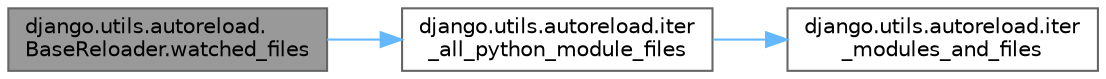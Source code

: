digraph "django.utils.autoreload.BaseReloader.watched_files"
{
 // LATEX_PDF_SIZE
  bgcolor="transparent";
  edge [fontname=Helvetica,fontsize=10,labelfontname=Helvetica,labelfontsize=10];
  node [fontname=Helvetica,fontsize=10,shape=box,height=0.2,width=0.4];
  rankdir="LR";
  Node1 [id="Node000001",label="django.utils.autoreload.\lBaseReloader.watched_files",height=0.2,width=0.4,color="gray40", fillcolor="grey60", style="filled", fontcolor="black",tooltip=" "];
  Node1 -> Node2 [id="edge1_Node000001_Node000002",color="steelblue1",style="solid",tooltip=" "];
  Node2 [id="Node000002",label="django.utils.autoreload.iter\l_all_python_module_files",height=0.2,width=0.4,color="grey40", fillcolor="white", style="filled",URL="$namespacedjango_1_1utils_1_1autoreload.html#ad902df69f1900bcffbe7057eadb5eb03",tooltip=" "];
  Node2 -> Node3 [id="edge2_Node000002_Node000003",color="steelblue1",style="solid",tooltip=" "];
  Node3 [id="Node000003",label="django.utils.autoreload.iter\l_modules_and_files",height=0.2,width=0.4,color="grey40", fillcolor="white", style="filled",URL="$namespacedjango_1_1utils_1_1autoreload.html#ab38522d5a301aa7dd7d691ad2919c329",tooltip=" "];
}
